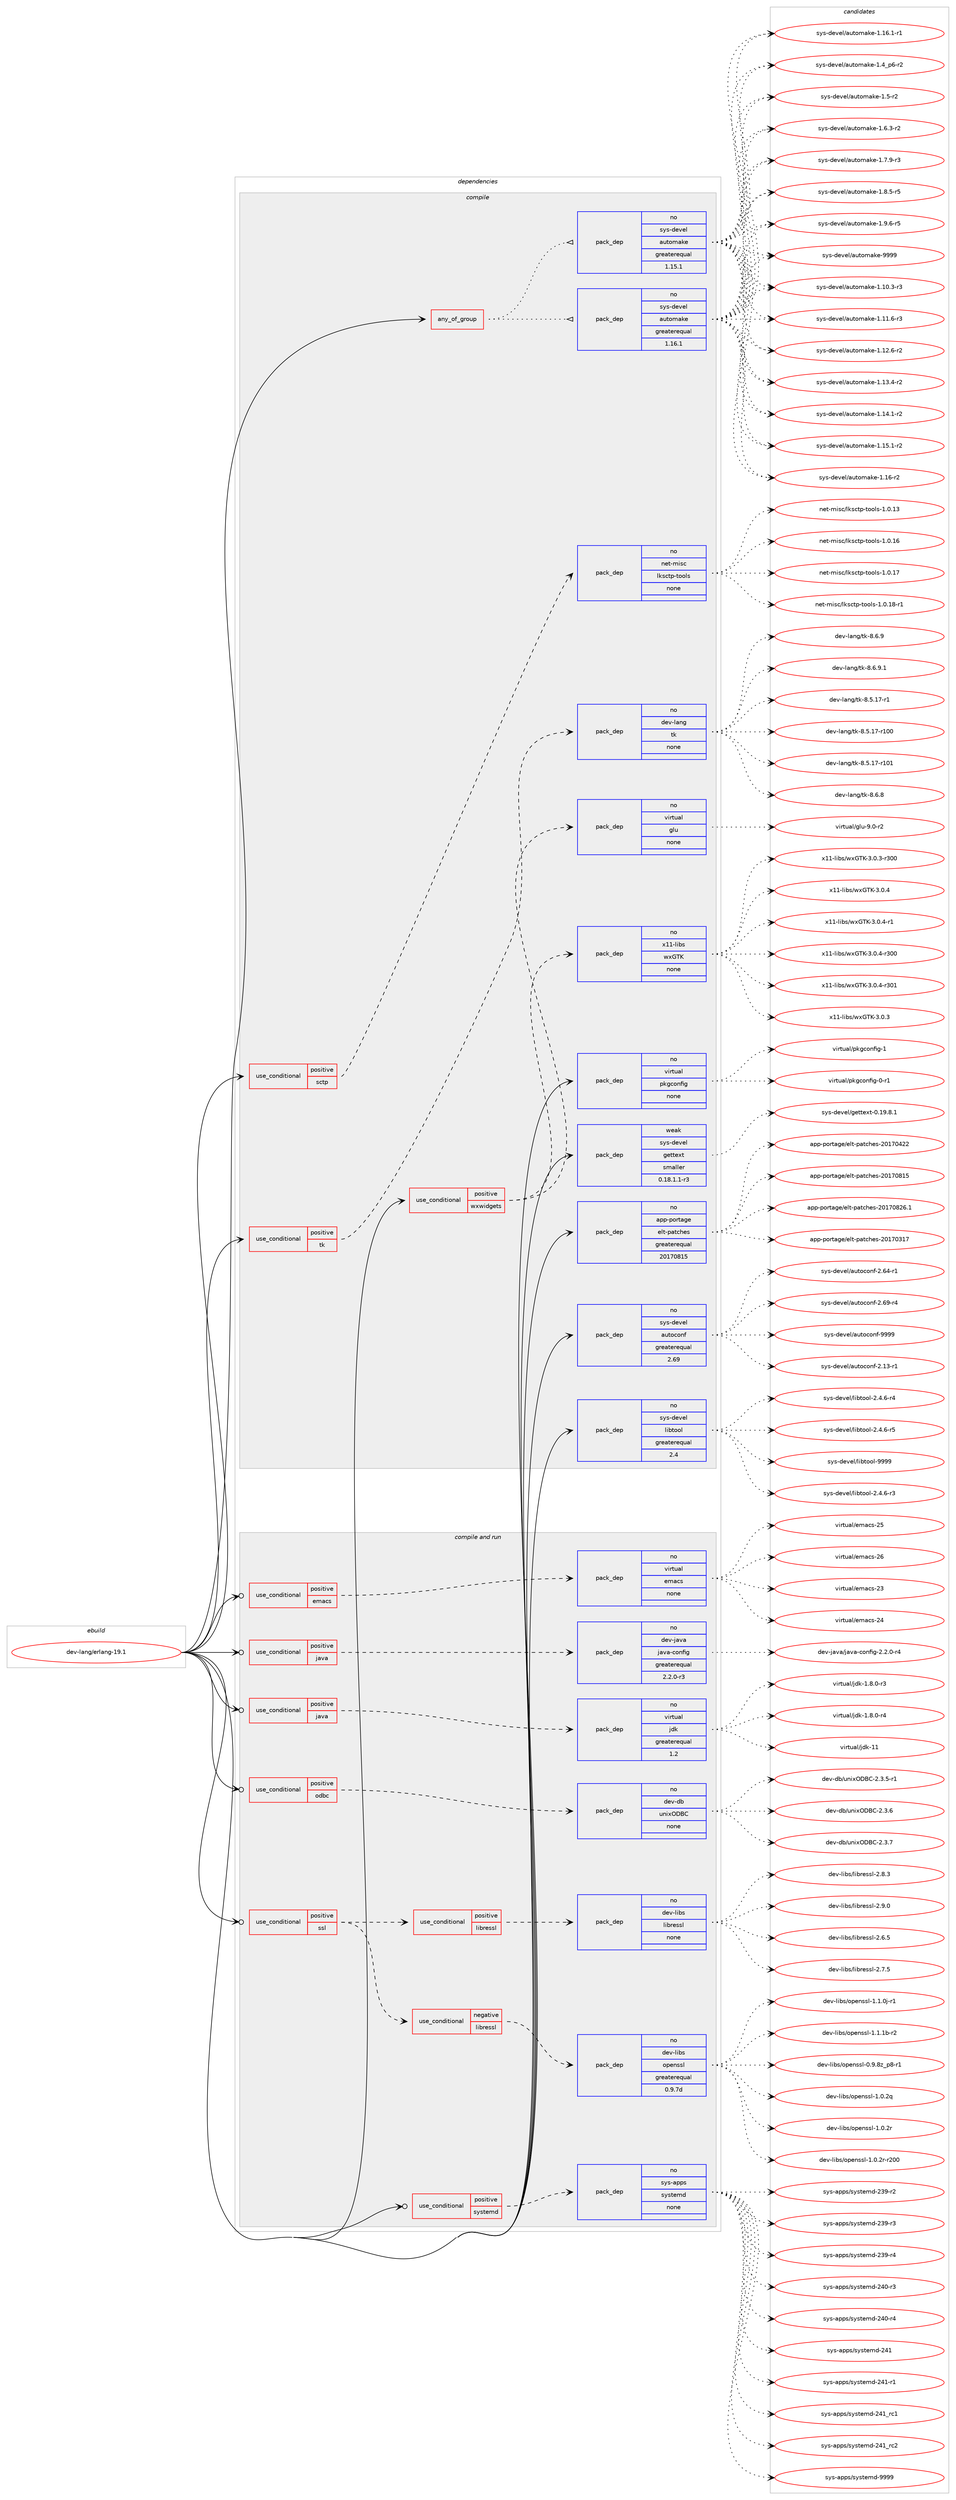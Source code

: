digraph prolog {

# *************
# Graph options
# *************

newrank=true;
concentrate=true;
compound=true;
graph [rankdir=LR,fontname=Helvetica,fontsize=10,ranksep=1.5];#, ranksep=2.5, nodesep=0.2];
edge  [arrowhead=vee];
node  [fontname=Helvetica,fontsize=10];

# **********
# The ebuild
# **********

subgraph cluster_leftcol {
color=gray;
rank=same;
label=<<i>ebuild</i>>;
id [label="dev-lang/erlang-19.1", color=red, width=4, href="../dev-lang/erlang-19.1.svg"];
}

# ****************
# The dependencies
# ****************

subgraph cluster_midcol {
color=gray;
label=<<i>dependencies</i>>;
subgraph cluster_compile {
fillcolor="#eeeeee";
style=filled;
label=<<i>compile</i>>;
subgraph any21912 {
dependency1358331 [label=<<TABLE BORDER="0" CELLBORDER="1" CELLSPACING="0" CELLPADDING="4"><TR><TD CELLPADDING="10">any_of_group</TD></TR></TABLE>>, shape=none, color=red];subgraph pack972377 {
dependency1358332 [label=<<TABLE BORDER="0" CELLBORDER="1" CELLSPACING="0" CELLPADDING="4" WIDTH="220"><TR><TD ROWSPAN="6" CELLPADDING="30">pack_dep</TD></TR><TR><TD WIDTH="110">no</TD></TR><TR><TD>sys-devel</TD></TR><TR><TD>automake</TD></TR><TR><TD>greaterequal</TD></TR><TR><TD>1.16.1</TD></TR></TABLE>>, shape=none, color=blue];
}
dependency1358331:e -> dependency1358332:w [weight=20,style="dotted",arrowhead="oinv"];
subgraph pack972378 {
dependency1358333 [label=<<TABLE BORDER="0" CELLBORDER="1" CELLSPACING="0" CELLPADDING="4" WIDTH="220"><TR><TD ROWSPAN="6" CELLPADDING="30">pack_dep</TD></TR><TR><TD WIDTH="110">no</TD></TR><TR><TD>sys-devel</TD></TR><TR><TD>automake</TD></TR><TR><TD>greaterequal</TD></TR><TR><TD>1.15.1</TD></TR></TABLE>>, shape=none, color=blue];
}
dependency1358331:e -> dependency1358333:w [weight=20,style="dotted",arrowhead="oinv"];
}
id:e -> dependency1358331:w [weight=20,style="solid",arrowhead="vee"];
subgraph cond363490 {
dependency1358334 [label=<<TABLE BORDER="0" CELLBORDER="1" CELLSPACING="0" CELLPADDING="4"><TR><TD ROWSPAN="3" CELLPADDING="10">use_conditional</TD></TR><TR><TD>positive</TD></TR><TR><TD>sctp</TD></TR></TABLE>>, shape=none, color=red];
subgraph pack972379 {
dependency1358335 [label=<<TABLE BORDER="0" CELLBORDER="1" CELLSPACING="0" CELLPADDING="4" WIDTH="220"><TR><TD ROWSPAN="6" CELLPADDING="30">pack_dep</TD></TR><TR><TD WIDTH="110">no</TD></TR><TR><TD>net-misc</TD></TR><TR><TD>lksctp-tools</TD></TR><TR><TD>none</TD></TR><TR><TD></TD></TR></TABLE>>, shape=none, color=blue];
}
dependency1358334:e -> dependency1358335:w [weight=20,style="dashed",arrowhead="vee"];
}
id:e -> dependency1358334:w [weight=20,style="solid",arrowhead="vee"];
subgraph cond363491 {
dependency1358336 [label=<<TABLE BORDER="0" CELLBORDER="1" CELLSPACING="0" CELLPADDING="4"><TR><TD ROWSPAN="3" CELLPADDING="10">use_conditional</TD></TR><TR><TD>positive</TD></TR><TR><TD>tk</TD></TR></TABLE>>, shape=none, color=red];
subgraph pack972380 {
dependency1358337 [label=<<TABLE BORDER="0" CELLBORDER="1" CELLSPACING="0" CELLPADDING="4" WIDTH="220"><TR><TD ROWSPAN="6" CELLPADDING="30">pack_dep</TD></TR><TR><TD WIDTH="110">no</TD></TR><TR><TD>dev-lang</TD></TR><TR><TD>tk</TD></TR><TR><TD>none</TD></TR><TR><TD></TD></TR></TABLE>>, shape=none, color=blue];
}
dependency1358336:e -> dependency1358337:w [weight=20,style="dashed",arrowhead="vee"];
}
id:e -> dependency1358336:w [weight=20,style="solid",arrowhead="vee"];
subgraph cond363492 {
dependency1358338 [label=<<TABLE BORDER="0" CELLBORDER="1" CELLSPACING="0" CELLPADDING="4"><TR><TD ROWSPAN="3" CELLPADDING="10">use_conditional</TD></TR><TR><TD>positive</TD></TR><TR><TD>wxwidgets</TD></TR></TABLE>>, shape=none, color=red];
subgraph pack972381 {
dependency1358339 [label=<<TABLE BORDER="0" CELLBORDER="1" CELLSPACING="0" CELLPADDING="4" WIDTH="220"><TR><TD ROWSPAN="6" CELLPADDING="30">pack_dep</TD></TR><TR><TD WIDTH="110">no</TD></TR><TR><TD>x11-libs</TD></TR><TR><TD>wxGTK</TD></TR><TR><TD>none</TD></TR><TR><TD></TD></TR></TABLE>>, shape=none, color=blue];
}
dependency1358338:e -> dependency1358339:w [weight=20,style="dashed",arrowhead="vee"];
subgraph pack972382 {
dependency1358340 [label=<<TABLE BORDER="0" CELLBORDER="1" CELLSPACING="0" CELLPADDING="4" WIDTH="220"><TR><TD ROWSPAN="6" CELLPADDING="30">pack_dep</TD></TR><TR><TD WIDTH="110">no</TD></TR><TR><TD>virtual</TD></TR><TR><TD>glu</TD></TR><TR><TD>none</TD></TR><TR><TD></TD></TR></TABLE>>, shape=none, color=blue];
}
dependency1358338:e -> dependency1358340:w [weight=20,style="dashed",arrowhead="vee"];
}
id:e -> dependency1358338:w [weight=20,style="solid",arrowhead="vee"];
subgraph pack972383 {
dependency1358341 [label=<<TABLE BORDER="0" CELLBORDER="1" CELLSPACING="0" CELLPADDING="4" WIDTH="220"><TR><TD ROWSPAN="6" CELLPADDING="30">pack_dep</TD></TR><TR><TD WIDTH="110">no</TD></TR><TR><TD>app-portage</TD></TR><TR><TD>elt-patches</TD></TR><TR><TD>greaterequal</TD></TR><TR><TD>20170815</TD></TR></TABLE>>, shape=none, color=blue];
}
id:e -> dependency1358341:w [weight=20,style="solid",arrowhead="vee"];
subgraph pack972384 {
dependency1358342 [label=<<TABLE BORDER="0" CELLBORDER="1" CELLSPACING="0" CELLPADDING="4" WIDTH="220"><TR><TD ROWSPAN="6" CELLPADDING="30">pack_dep</TD></TR><TR><TD WIDTH="110">no</TD></TR><TR><TD>sys-devel</TD></TR><TR><TD>autoconf</TD></TR><TR><TD>greaterequal</TD></TR><TR><TD>2.69</TD></TR></TABLE>>, shape=none, color=blue];
}
id:e -> dependency1358342:w [weight=20,style="solid",arrowhead="vee"];
subgraph pack972385 {
dependency1358343 [label=<<TABLE BORDER="0" CELLBORDER="1" CELLSPACING="0" CELLPADDING="4" WIDTH="220"><TR><TD ROWSPAN="6" CELLPADDING="30">pack_dep</TD></TR><TR><TD WIDTH="110">no</TD></TR><TR><TD>sys-devel</TD></TR><TR><TD>libtool</TD></TR><TR><TD>greaterequal</TD></TR><TR><TD>2.4</TD></TR></TABLE>>, shape=none, color=blue];
}
id:e -> dependency1358343:w [weight=20,style="solid",arrowhead="vee"];
subgraph pack972386 {
dependency1358344 [label=<<TABLE BORDER="0" CELLBORDER="1" CELLSPACING="0" CELLPADDING="4" WIDTH="220"><TR><TD ROWSPAN="6" CELLPADDING="30">pack_dep</TD></TR><TR><TD WIDTH="110">no</TD></TR><TR><TD>virtual</TD></TR><TR><TD>pkgconfig</TD></TR><TR><TD>none</TD></TR><TR><TD></TD></TR></TABLE>>, shape=none, color=blue];
}
id:e -> dependency1358344:w [weight=20,style="solid",arrowhead="vee"];
subgraph pack972387 {
dependency1358345 [label=<<TABLE BORDER="0" CELLBORDER="1" CELLSPACING="0" CELLPADDING="4" WIDTH="220"><TR><TD ROWSPAN="6" CELLPADDING="30">pack_dep</TD></TR><TR><TD WIDTH="110">weak</TD></TR><TR><TD>sys-devel</TD></TR><TR><TD>gettext</TD></TR><TR><TD>smaller</TD></TR><TR><TD>0.18.1.1-r3</TD></TR></TABLE>>, shape=none, color=blue];
}
id:e -> dependency1358345:w [weight=20,style="solid",arrowhead="vee"];
}
subgraph cluster_compileandrun {
fillcolor="#eeeeee";
style=filled;
label=<<i>compile and run</i>>;
subgraph cond363493 {
dependency1358346 [label=<<TABLE BORDER="0" CELLBORDER="1" CELLSPACING="0" CELLPADDING="4"><TR><TD ROWSPAN="3" CELLPADDING="10">use_conditional</TD></TR><TR><TD>positive</TD></TR><TR><TD>emacs</TD></TR></TABLE>>, shape=none, color=red];
subgraph pack972388 {
dependency1358347 [label=<<TABLE BORDER="0" CELLBORDER="1" CELLSPACING="0" CELLPADDING="4" WIDTH="220"><TR><TD ROWSPAN="6" CELLPADDING="30">pack_dep</TD></TR><TR><TD WIDTH="110">no</TD></TR><TR><TD>virtual</TD></TR><TR><TD>emacs</TD></TR><TR><TD>none</TD></TR><TR><TD></TD></TR></TABLE>>, shape=none, color=blue];
}
dependency1358346:e -> dependency1358347:w [weight=20,style="dashed",arrowhead="vee"];
}
id:e -> dependency1358346:w [weight=20,style="solid",arrowhead="odotvee"];
subgraph cond363494 {
dependency1358348 [label=<<TABLE BORDER="0" CELLBORDER="1" CELLSPACING="0" CELLPADDING="4"><TR><TD ROWSPAN="3" CELLPADDING="10">use_conditional</TD></TR><TR><TD>positive</TD></TR><TR><TD>java</TD></TR></TABLE>>, shape=none, color=red];
subgraph pack972389 {
dependency1358349 [label=<<TABLE BORDER="0" CELLBORDER="1" CELLSPACING="0" CELLPADDING="4" WIDTH="220"><TR><TD ROWSPAN="6" CELLPADDING="30">pack_dep</TD></TR><TR><TD WIDTH="110">no</TD></TR><TR><TD>dev-java</TD></TR><TR><TD>java-config</TD></TR><TR><TD>greaterequal</TD></TR><TR><TD>2.2.0-r3</TD></TR></TABLE>>, shape=none, color=blue];
}
dependency1358348:e -> dependency1358349:w [weight=20,style="dashed",arrowhead="vee"];
}
id:e -> dependency1358348:w [weight=20,style="solid",arrowhead="odotvee"];
subgraph cond363495 {
dependency1358350 [label=<<TABLE BORDER="0" CELLBORDER="1" CELLSPACING="0" CELLPADDING="4"><TR><TD ROWSPAN="3" CELLPADDING="10">use_conditional</TD></TR><TR><TD>positive</TD></TR><TR><TD>java</TD></TR></TABLE>>, shape=none, color=red];
subgraph pack972390 {
dependency1358351 [label=<<TABLE BORDER="0" CELLBORDER="1" CELLSPACING="0" CELLPADDING="4" WIDTH="220"><TR><TD ROWSPAN="6" CELLPADDING="30">pack_dep</TD></TR><TR><TD WIDTH="110">no</TD></TR><TR><TD>virtual</TD></TR><TR><TD>jdk</TD></TR><TR><TD>greaterequal</TD></TR><TR><TD>1.2</TD></TR></TABLE>>, shape=none, color=blue];
}
dependency1358350:e -> dependency1358351:w [weight=20,style="dashed",arrowhead="vee"];
}
id:e -> dependency1358350:w [weight=20,style="solid",arrowhead="odotvee"];
subgraph cond363496 {
dependency1358352 [label=<<TABLE BORDER="0" CELLBORDER="1" CELLSPACING="0" CELLPADDING="4"><TR><TD ROWSPAN="3" CELLPADDING="10">use_conditional</TD></TR><TR><TD>positive</TD></TR><TR><TD>odbc</TD></TR></TABLE>>, shape=none, color=red];
subgraph pack972391 {
dependency1358353 [label=<<TABLE BORDER="0" CELLBORDER="1" CELLSPACING="0" CELLPADDING="4" WIDTH="220"><TR><TD ROWSPAN="6" CELLPADDING="30">pack_dep</TD></TR><TR><TD WIDTH="110">no</TD></TR><TR><TD>dev-db</TD></TR><TR><TD>unixODBC</TD></TR><TR><TD>none</TD></TR><TR><TD></TD></TR></TABLE>>, shape=none, color=blue];
}
dependency1358352:e -> dependency1358353:w [weight=20,style="dashed",arrowhead="vee"];
}
id:e -> dependency1358352:w [weight=20,style="solid",arrowhead="odotvee"];
subgraph cond363497 {
dependency1358354 [label=<<TABLE BORDER="0" CELLBORDER="1" CELLSPACING="0" CELLPADDING="4"><TR><TD ROWSPAN="3" CELLPADDING="10">use_conditional</TD></TR><TR><TD>positive</TD></TR><TR><TD>ssl</TD></TR></TABLE>>, shape=none, color=red];
subgraph cond363498 {
dependency1358355 [label=<<TABLE BORDER="0" CELLBORDER="1" CELLSPACING="0" CELLPADDING="4"><TR><TD ROWSPAN="3" CELLPADDING="10">use_conditional</TD></TR><TR><TD>negative</TD></TR><TR><TD>libressl</TD></TR></TABLE>>, shape=none, color=red];
subgraph pack972392 {
dependency1358356 [label=<<TABLE BORDER="0" CELLBORDER="1" CELLSPACING="0" CELLPADDING="4" WIDTH="220"><TR><TD ROWSPAN="6" CELLPADDING="30">pack_dep</TD></TR><TR><TD WIDTH="110">no</TD></TR><TR><TD>dev-libs</TD></TR><TR><TD>openssl</TD></TR><TR><TD>greaterequal</TD></TR><TR><TD>0.9.7d</TD></TR></TABLE>>, shape=none, color=blue];
}
dependency1358355:e -> dependency1358356:w [weight=20,style="dashed",arrowhead="vee"];
}
dependency1358354:e -> dependency1358355:w [weight=20,style="dashed",arrowhead="vee"];
subgraph cond363499 {
dependency1358357 [label=<<TABLE BORDER="0" CELLBORDER="1" CELLSPACING="0" CELLPADDING="4"><TR><TD ROWSPAN="3" CELLPADDING="10">use_conditional</TD></TR><TR><TD>positive</TD></TR><TR><TD>libressl</TD></TR></TABLE>>, shape=none, color=red];
subgraph pack972393 {
dependency1358358 [label=<<TABLE BORDER="0" CELLBORDER="1" CELLSPACING="0" CELLPADDING="4" WIDTH="220"><TR><TD ROWSPAN="6" CELLPADDING="30">pack_dep</TD></TR><TR><TD WIDTH="110">no</TD></TR><TR><TD>dev-libs</TD></TR><TR><TD>libressl</TD></TR><TR><TD>none</TD></TR><TR><TD></TD></TR></TABLE>>, shape=none, color=blue];
}
dependency1358357:e -> dependency1358358:w [weight=20,style="dashed",arrowhead="vee"];
}
dependency1358354:e -> dependency1358357:w [weight=20,style="dashed",arrowhead="vee"];
}
id:e -> dependency1358354:w [weight=20,style="solid",arrowhead="odotvee"];
subgraph cond363500 {
dependency1358359 [label=<<TABLE BORDER="0" CELLBORDER="1" CELLSPACING="0" CELLPADDING="4"><TR><TD ROWSPAN="3" CELLPADDING="10">use_conditional</TD></TR><TR><TD>positive</TD></TR><TR><TD>systemd</TD></TR></TABLE>>, shape=none, color=red];
subgraph pack972394 {
dependency1358360 [label=<<TABLE BORDER="0" CELLBORDER="1" CELLSPACING="0" CELLPADDING="4" WIDTH="220"><TR><TD ROWSPAN="6" CELLPADDING="30">pack_dep</TD></TR><TR><TD WIDTH="110">no</TD></TR><TR><TD>sys-apps</TD></TR><TR><TD>systemd</TD></TR><TR><TD>none</TD></TR><TR><TD></TD></TR></TABLE>>, shape=none, color=blue];
}
dependency1358359:e -> dependency1358360:w [weight=20,style="dashed",arrowhead="vee"];
}
id:e -> dependency1358359:w [weight=20,style="solid",arrowhead="odotvee"];
}
subgraph cluster_run {
fillcolor="#eeeeee";
style=filled;
label=<<i>run</i>>;
}
}

# **************
# The candidates
# **************

subgraph cluster_choices {
rank=same;
color=gray;
label=<<i>candidates</i>>;

subgraph choice972377 {
color=black;
nodesep=1;
choice11512111545100101118101108479711711611110997107101454946494846514511451 [label="sys-devel/automake-1.10.3-r3", color=red, width=4,href="../sys-devel/automake-1.10.3-r3.svg"];
choice11512111545100101118101108479711711611110997107101454946494946544511451 [label="sys-devel/automake-1.11.6-r3", color=red, width=4,href="../sys-devel/automake-1.11.6-r3.svg"];
choice11512111545100101118101108479711711611110997107101454946495046544511450 [label="sys-devel/automake-1.12.6-r2", color=red, width=4,href="../sys-devel/automake-1.12.6-r2.svg"];
choice11512111545100101118101108479711711611110997107101454946495146524511450 [label="sys-devel/automake-1.13.4-r2", color=red, width=4,href="../sys-devel/automake-1.13.4-r2.svg"];
choice11512111545100101118101108479711711611110997107101454946495246494511450 [label="sys-devel/automake-1.14.1-r2", color=red, width=4,href="../sys-devel/automake-1.14.1-r2.svg"];
choice11512111545100101118101108479711711611110997107101454946495346494511450 [label="sys-devel/automake-1.15.1-r2", color=red, width=4,href="../sys-devel/automake-1.15.1-r2.svg"];
choice1151211154510010111810110847971171161111099710710145494649544511450 [label="sys-devel/automake-1.16-r2", color=red, width=4,href="../sys-devel/automake-1.16-r2.svg"];
choice11512111545100101118101108479711711611110997107101454946495446494511449 [label="sys-devel/automake-1.16.1-r1", color=red, width=4,href="../sys-devel/automake-1.16.1-r1.svg"];
choice115121115451001011181011084797117116111109971071014549465295112544511450 [label="sys-devel/automake-1.4_p6-r2", color=red, width=4,href="../sys-devel/automake-1.4_p6-r2.svg"];
choice11512111545100101118101108479711711611110997107101454946534511450 [label="sys-devel/automake-1.5-r2", color=red, width=4,href="../sys-devel/automake-1.5-r2.svg"];
choice115121115451001011181011084797117116111109971071014549465446514511450 [label="sys-devel/automake-1.6.3-r2", color=red, width=4,href="../sys-devel/automake-1.6.3-r2.svg"];
choice115121115451001011181011084797117116111109971071014549465546574511451 [label="sys-devel/automake-1.7.9-r3", color=red, width=4,href="../sys-devel/automake-1.7.9-r3.svg"];
choice115121115451001011181011084797117116111109971071014549465646534511453 [label="sys-devel/automake-1.8.5-r5", color=red, width=4,href="../sys-devel/automake-1.8.5-r5.svg"];
choice115121115451001011181011084797117116111109971071014549465746544511453 [label="sys-devel/automake-1.9.6-r5", color=red, width=4,href="../sys-devel/automake-1.9.6-r5.svg"];
choice115121115451001011181011084797117116111109971071014557575757 [label="sys-devel/automake-9999", color=red, width=4,href="../sys-devel/automake-9999.svg"];
dependency1358332:e -> choice11512111545100101118101108479711711611110997107101454946494846514511451:w [style=dotted,weight="100"];
dependency1358332:e -> choice11512111545100101118101108479711711611110997107101454946494946544511451:w [style=dotted,weight="100"];
dependency1358332:e -> choice11512111545100101118101108479711711611110997107101454946495046544511450:w [style=dotted,weight="100"];
dependency1358332:e -> choice11512111545100101118101108479711711611110997107101454946495146524511450:w [style=dotted,weight="100"];
dependency1358332:e -> choice11512111545100101118101108479711711611110997107101454946495246494511450:w [style=dotted,weight="100"];
dependency1358332:e -> choice11512111545100101118101108479711711611110997107101454946495346494511450:w [style=dotted,weight="100"];
dependency1358332:e -> choice1151211154510010111810110847971171161111099710710145494649544511450:w [style=dotted,weight="100"];
dependency1358332:e -> choice11512111545100101118101108479711711611110997107101454946495446494511449:w [style=dotted,weight="100"];
dependency1358332:e -> choice115121115451001011181011084797117116111109971071014549465295112544511450:w [style=dotted,weight="100"];
dependency1358332:e -> choice11512111545100101118101108479711711611110997107101454946534511450:w [style=dotted,weight="100"];
dependency1358332:e -> choice115121115451001011181011084797117116111109971071014549465446514511450:w [style=dotted,weight="100"];
dependency1358332:e -> choice115121115451001011181011084797117116111109971071014549465546574511451:w [style=dotted,weight="100"];
dependency1358332:e -> choice115121115451001011181011084797117116111109971071014549465646534511453:w [style=dotted,weight="100"];
dependency1358332:e -> choice115121115451001011181011084797117116111109971071014549465746544511453:w [style=dotted,weight="100"];
dependency1358332:e -> choice115121115451001011181011084797117116111109971071014557575757:w [style=dotted,weight="100"];
}
subgraph choice972378 {
color=black;
nodesep=1;
choice11512111545100101118101108479711711611110997107101454946494846514511451 [label="sys-devel/automake-1.10.3-r3", color=red, width=4,href="../sys-devel/automake-1.10.3-r3.svg"];
choice11512111545100101118101108479711711611110997107101454946494946544511451 [label="sys-devel/automake-1.11.6-r3", color=red, width=4,href="../sys-devel/automake-1.11.6-r3.svg"];
choice11512111545100101118101108479711711611110997107101454946495046544511450 [label="sys-devel/automake-1.12.6-r2", color=red, width=4,href="../sys-devel/automake-1.12.6-r2.svg"];
choice11512111545100101118101108479711711611110997107101454946495146524511450 [label="sys-devel/automake-1.13.4-r2", color=red, width=4,href="../sys-devel/automake-1.13.4-r2.svg"];
choice11512111545100101118101108479711711611110997107101454946495246494511450 [label="sys-devel/automake-1.14.1-r2", color=red, width=4,href="../sys-devel/automake-1.14.1-r2.svg"];
choice11512111545100101118101108479711711611110997107101454946495346494511450 [label="sys-devel/automake-1.15.1-r2", color=red, width=4,href="../sys-devel/automake-1.15.1-r2.svg"];
choice1151211154510010111810110847971171161111099710710145494649544511450 [label="sys-devel/automake-1.16-r2", color=red, width=4,href="../sys-devel/automake-1.16-r2.svg"];
choice11512111545100101118101108479711711611110997107101454946495446494511449 [label="sys-devel/automake-1.16.1-r1", color=red, width=4,href="../sys-devel/automake-1.16.1-r1.svg"];
choice115121115451001011181011084797117116111109971071014549465295112544511450 [label="sys-devel/automake-1.4_p6-r2", color=red, width=4,href="../sys-devel/automake-1.4_p6-r2.svg"];
choice11512111545100101118101108479711711611110997107101454946534511450 [label="sys-devel/automake-1.5-r2", color=red, width=4,href="../sys-devel/automake-1.5-r2.svg"];
choice115121115451001011181011084797117116111109971071014549465446514511450 [label="sys-devel/automake-1.6.3-r2", color=red, width=4,href="../sys-devel/automake-1.6.3-r2.svg"];
choice115121115451001011181011084797117116111109971071014549465546574511451 [label="sys-devel/automake-1.7.9-r3", color=red, width=4,href="../sys-devel/automake-1.7.9-r3.svg"];
choice115121115451001011181011084797117116111109971071014549465646534511453 [label="sys-devel/automake-1.8.5-r5", color=red, width=4,href="../sys-devel/automake-1.8.5-r5.svg"];
choice115121115451001011181011084797117116111109971071014549465746544511453 [label="sys-devel/automake-1.9.6-r5", color=red, width=4,href="../sys-devel/automake-1.9.6-r5.svg"];
choice115121115451001011181011084797117116111109971071014557575757 [label="sys-devel/automake-9999", color=red, width=4,href="../sys-devel/automake-9999.svg"];
dependency1358333:e -> choice11512111545100101118101108479711711611110997107101454946494846514511451:w [style=dotted,weight="100"];
dependency1358333:e -> choice11512111545100101118101108479711711611110997107101454946494946544511451:w [style=dotted,weight="100"];
dependency1358333:e -> choice11512111545100101118101108479711711611110997107101454946495046544511450:w [style=dotted,weight="100"];
dependency1358333:e -> choice11512111545100101118101108479711711611110997107101454946495146524511450:w [style=dotted,weight="100"];
dependency1358333:e -> choice11512111545100101118101108479711711611110997107101454946495246494511450:w [style=dotted,weight="100"];
dependency1358333:e -> choice11512111545100101118101108479711711611110997107101454946495346494511450:w [style=dotted,weight="100"];
dependency1358333:e -> choice1151211154510010111810110847971171161111099710710145494649544511450:w [style=dotted,weight="100"];
dependency1358333:e -> choice11512111545100101118101108479711711611110997107101454946495446494511449:w [style=dotted,weight="100"];
dependency1358333:e -> choice115121115451001011181011084797117116111109971071014549465295112544511450:w [style=dotted,weight="100"];
dependency1358333:e -> choice11512111545100101118101108479711711611110997107101454946534511450:w [style=dotted,weight="100"];
dependency1358333:e -> choice115121115451001011181011084797117116111109971071014549465446514511450:w [style=dotted,weight="100"];
dependency1358333:e -> choice115121115451001011181011084797117116111109971071014549465546574511451:w [style=dotted,weight="100"];
dependency1358333:e -> choice115121115451001011181011084797117116111109971071014549465646534511453:w [style=dotted,weight="100"];
dependency1358333:e -> choice115121115451001011181011084797117116111109971071014549465746544511453:w [style=dotted,weight="100"];
dependency1358333:e -> choice115121115451001011181011084797117116111109971071014557575757:w [style=dotted,weight="100"];
}
subgraph choice972379 {
color=black;
nodesep=1;
choice110101116451091051159947108107115991161124511611111110811545494648464951 [label="net-misc/lksctp-tools-1.0.13", color=red, width=4,href="../net-misc/lksctp-tools-1.0.13.svg"];
choice110101116451091051159947108107115991161124511611111110811545494648464954 [label="net-misc/lksctp-tools-1.0.16", color=red, width=4,href="../net-misc/lksctp-tools-1.0.16.svg"];
choice110101116451091051159947108107115991161124511611111110811545494648464955 [label="net-misc/lksctp-tools-1.0.17", color=red, width=4,href="../net-misc/lksctp-tools-1.0.17.svg"];
choice1101011164510910511599471081071159911611245116111111108115454946484649564511449 [label="net-misc/lksctp-tools-1.0.18-r1", color=red, width=4,href="../net-misc/lksctp-tools-1.0.18-r1.svg"];
dependency1358335:e -> choice110101116451091051159947108107115991161124511611111110811545494648464951:w [style=dotted,weight="100"];
dependency1358335:e -> choice110101116451091051159947108107115991161124511611111110811545494648464954:w [style=dotted,weight="100"];
dependency1358335:e -> choice110101116451091051159947108107115991161124511611111110811545494648464955:w [style=dotted,weight="100"];
dependency1358335:e -> choice1101011164510910511599471081071159911611245116111111108115454946484649564511449:w [style=dotted,weight="100"];
}
subgraph choice972380 {
color=black;
nodesep=1;
choice100101118451089711010347116107455646534649554511449 [label="dev-lang/tk-8.5.17-r1", color=red, width=4,href="../dev-lang/tk-8.5.17-r1.svg"];
choice1001011184510897110103471161074556465346495545114494848 [label="dev-lang/tk-8.5.17-r100", color=red, width=4,href="../dev-lang/tk-8.5.17-r100.svg"];
choice1001011184510897110103471161074556465346495545114494849 [label="dev-lang/tk-8.5.17-r101", color=red, width=4,href="../dev-lang/tk-8.5.17-r101.svg"];
choice100101118451089711010347116107455646544656 [label="dev-lang/tk-8.6.8", color=red, width=4,href="../dev-lang/tk-8.6.8.svg"];
choice100101118451089711010347116107455646544657 [label="dev-lang/tk-8.6.9", color=red, width=4,href="../dev-lang/tk-8.6.9.svg"];
choice1001011184510897110103471161074556465446574649 [label="dev-lang/tk-8.6.9.1", color=red, width=4,href="../dev-lang/tk-8.6.9.1.svg"];
dependency1358337:e -> choice100101118451089711010347116107455646534649554511449:w [style=dotted,weight="100"];
dependency1358337:e -> choice1001011184510897110103471161074556465346495545114494848:w [style=dotted,weight="100"];
dependency1358337:e -> choice1001011184510897110103471161074556465346495545114494849:w [style=dotted,weight="100"];
dependency1358337:e -> choice100101118451089711010347116107455646544656:w [style=dotted,weight="100"];
dependency1358337:e -> choice100101118451089711010347116107455646544657:w [style=dotted,weight="100"];
dependency1358337:e -> choice1001011184510897110103471161074556465446574649:w [style=dotted,weight="100"];
}
subgraph choice972381 {
color=black;
nodesep=1;
choice1204949451081059811547119120718475455146484651 [label="x11-libs/wxGTK-3.0.3", color=red, width=4,href="../x11-libs/wxGTK-3.0.3.svg"];
choice120494945108105981154711912071847545514648465145114514848 [label="x11-libs/wxGTK-3.0.3-r300", color=red, width=4,href="../x11-libs/wxGTK-3.0.3-r300.svg"];
choice1204949451081059811547119120718475455146484652 [label="x11-libs/wxGTK-3.0.4", color=red, width=4,href="../x11-libs/wxGTK-3.0.4.svg"];
choice12049494510810598115471191207184754551464846524511449 [label="x11-libs/wxGTK-3.0.4-r1", color=red, width=4,href="../x11-libs/wxGTK-3.0.4-r1.svg"];
choice120494945108105981154711912071847545514648465245114514848 [label="x11-libs/wxGTK-3.0.4-r300", color=red, width=4,href="../x11-libs/wxGTK-3.0.4-r300.svg"];
choice120494945108105981154711912071847545514648465245114514849 [label="x11-libs/wxGTK-3.0.4-r301", color=red, width=4,href="../x11-libs/wxGTK-3.0.4-r301.svg"];
dependency1358339:e -> choice1204949451081059811547119120718475455146484651:w [style=dotted,weight="100"];
dependency1358339:e -> choice120494945108105981154711912071847545514648465145114514848:w [style=dotted,weight="100"];
dependency1358339:e -> choice1204949451081059811547119120718475455146484652:w [style=dotted,weight="100"];
dependency1358339:e -> choice12049494510810598115471191207184754551464846524511449:w [style=dotted,weight="100"];
dependency1358339:e -> choice120494945108105981154711912071847545514648465245114514848:w [style=dotted,weight="100"];
dependency1358339:e -> choice120494945108105981154711912071847545514648465245114514849:w [style=dotted,weight="100"];
}
subgraph choice972382 {
color=black;
nodesep=1;
choice1181051141161179710847103108117455746484511450 [label="virtual/glu-9.0-r2", color=red, width=4,href="../virtual/glu-9.0-r2.svg"];
dependency1358340:e -> choice1181051141161179710847103108117455746484511450:w [style=dotted,weight="100"];
}
subgraph choice972383 {
color=black;
nodesep=1;
choice97112112451121111141169710310147101108116451129711699104101115455048495548514955 [label="app-portage/elt-patches-20170317", color=red, width=4,href="../app-portage/elt-patches-20170317.svg"];
choice97112112451121111141169710310147101108116451129711699104101115455048495548525050 [label="app-portage/elt-patches-20170422", color=red, width=4,href="../app-portage/elt-patches-20170422.svg"];
choice97112112451121111141169710310147101108116451129711699104101115455048495548564953 [label="app-portage/elt-patches-20170815", color=red, width=4,href="../app-portage/elt-patches-20170815.svg"];
choice971121124511211111411697103101471011081164511297116991041011154550484955485650544649 [label="app-portage/elt-patches-20170826.1", color=red, width=4,href="../app-portage/elt-patches-20170826.1.svg"];
dependency1358341:e -> choice97112112451121111141169710310147101108116451129711699104101115455048495548514955:w [style=dotted,weight="100"];
dependency1358341:e -> choice97112112451121111141169710310147101108116451129711699104101115455048495548525050:w [style=dotted,weight="100"];
dependency1358341:e -> choice97112112451121111141169710310147101108116451129711699104101115455048495548564953:w [style=dotted,weight="100"];
dependency1358341:e -> choice971121124511211111411697103101471011081164511297116991041011154550484955485650544649:w [style=dotted,weight="100"];
}
subgraph choice972384 {
color=black;
nodesep=1;
choice1151211154510010111810110847971171161119911111010245504649514511449 [label="sys-devel/autoconf-2.13-r1", color=red, width=4,href="../sys-devel/autoconf-2.13-r1.svg"];
choice1151211154510010111810110847971171161119911111010245504654524511449 [label="sys-devel/autoconf-2.64-r1", color=red, width=4,href="../sys-devel/autoconf-2.64-r1.svg"];
choice1151211154510010111810110847971171161119911111010245504654574511452 [label="sys-devel/autoconf-2.69-r4", color=red, width=4,href="../sys-devel/autoconf-2.69-r4.svg"];
choice115121115451001011181011084797117116111991111101024557575757 [label="sys-devel/autoconf-9999", color=red, width=4,href="../sys-devel/autoconf-9999.svg"];
dependency1358342:e -> choice1151211154510010111810110847971171161119911111010245504649514511449:w [style=dotted,weight="100"];
dependency1358342:e -> choice1151211154510010111810110847971171161119911111010245504654524511449:w [style=dotted,weight="100"];
dependency1358342:e -> choice1151211154510010111810110847971171161119911111010245504654574511452:w [style=dotted,weight="100"];
dependency1358342:e -> choice115121115451001011181011084797117116111991111101024557575757:w [style=dotted,weight="100"];
}
subgraph choice972385 {
color=black;
nodesep=1;
choice1151211154510010111810110847108105981161111111084550465246544511451 [label="sys-devel/libtool-2.4.6-r3", color=red, width=4,href="../sys-devel/libtool-2.4.6-r3.svg"];
choice1151211154510010111810110847108105981161111111084550465246544511452 [label="sys-devel/libtool-2.4.6-r4", color=red, width=4,href="../sys-devel/libtool-2.4.6-r4.svg"];
choice1151211154510010111810110847108105981161111111084550465246544511453 [label="sys-devel/libtool-2.4.6-r5", color=red, width=4,href="../sys-devel/libtool-2.4.6-r5.svg"];
choice1151211154510010111810110847108105981161111111084557575757 [label="sys-devel/libtool-9999", color=red, width=4,href="../sys-devel/libtool-9999.svg"];
dependency1358343:e -> choice1151211154510010111810110847108105981161111111084550465246544511451:w [style=dotted,weight="100"];
dependency1358343:e -> choice1151211154510010111810110847108105981161111111084550465246544511452:w [style=dotted,weight="100"];
dependency1358343:e -> choice1151211154510010111810110847108105981161111111084550465246544511453:w [style=dotted,weight="100"];
dependency1358343:e -> choice1151211154510010111810110847108105981161111111084557575757:w [style=dotted,weight="100"];
}
subgraph choice972386 {
color=black;
nodesep=1;
choice11810511411611797108471121071039911111010210510345484511449 [label="virtual/pkgconfig-0-r1", color=red, width=4,href="../virtual/pkgconfig-0-r1.svg"];
choice1181051141161179710847112107103991111101021051034549 [label="virtual/pkgconfig-1", color=red, width=4,href="../virtual/pkgconfig-1.svg"];
dependency1358344:e -> choice11810511411611797108471121071039911111010210510345484511449:w [style=dotted,weight="100"];
dependency1358344:e -> choice1181051141161179710847112107103991111101021051034549:w [style=dotted,weight="100"];
}
subgraph choice972387 {
color=black;
nodesep=1;
choice1151211154510010111810110847103101116116101120116454846495746564649 [label="sys-devel/gettext-0.19.8.1", color=red, width=4,href="../sys-devel/gettext-0.19.8.1.svg"];
dependency1358345:e -> choice1151211154510010111810110847103101116116101120116454846495746564649:w [style=dotted,weight="100"];
}
subgraph choice972388 {
color=black;
nodesep=1;
choice11810511411611797108471011099799115455051 [label="virtual/emacs-23", color=red, width=4,href="../virtual/emacs-23.svg"];
choice11810511411611797108471011099799115455052 [label="virtual/emacs-24", color=red, width=4,href="../virtual/emacs-24.svg"];
choice11810511411611797108471011099799115455053 [label="virtual/emacs-25", color=red, width=4,href="../virtual/emacs-25.svg"];
choice11810511411611797108471011099799115455054 [label="virtual/emacs-26", color=red, width=4,href="../virtual/emacs-26.svg"];
dependency1358347:e -> choice11810511411611797108471011099799115455051:w [style=dotted,weight="100"];
dependency1358347:e -> choice11810511411611797108471011099799115455052:w [style=dotted,weight="100"];
dependency1358347:e -> choice11810511411611797108471011099799115455053:w [style=dotted,weight="100"];
dependency1358347:e -> choice11810511411611797108471011099799115455054:w [style=dotted,weight="100"];
}
subgraph choice972389 {
color=black;
nodesep=1;
choice10010111845106971189747106971189745991111101021051034550465046484511452 [label="dev-java/java-config-2.2.0-r4", color=red, width=4,href="../dev-java/java-config-2.2.0-r4.svg"];
dependency1358349:e -> choice10010111845106971189747106971189745991111101021051034550465046484511452:w [style=dotted,weight="100"];
}
subgraph choice972390 {
color=black;
nodesep=1;
choice11810511411611797108471061001074549465646484511451 [label="virtual/jdk-1.8.0-r3", color=red, width=4,href="../virtual/jdk-1.8.0-r3.svg"];
choice11810511411611797108471061001074549465646484511452 [label="virtual/jdk-1.8.0-r4", color=red, width=4,href="../virtual/jdk-1.8.0-r4.svg"];
choice1181051141161179710847106100107454949 [label="virtual/jdk-11", color=red, width=4,href="../virtual/jdk-11.svg"];
dependency1358351:e -> choice11810511411611797108471061001074549465646484511451:w [style=dotted,weight="100"];
dependency1358351:e -> choice11810511411611797108471061001074549465646484511452:w [style=dotted,weight="100"];
dependency1358351:e -> choice1181051141161179710847106100107454949:w [style=dotted,weight="100"];
}
subgraph choice972391 {
color=black;
nodesep=1;
choice100101118451009847117110105120796866674550465146534511449 [label="dev-db/unixODBC-2.3.5-r1", color=red, width=4,href="../dev-db/unixODBC-2.3.5-r1.svg"];
choice10010111845100984711711010512079686667455046514654 [label="dev-db/unixODBC-2.3.6", color=red, width=4,href="../dev-db/unixODBC-2.3.6.svg"];
choice10010111845100984711711010512079686667455046514655 [label="dev-db/unixODBC-2.3.7", color=red, width=4,href="../dev-db/unixODBC-2.3.7.svg"];
dependency1358353:e -> choice100101118451009847117110105120796866674550465146534511449:w [style=dotted,weight="100"];
dependency1358353:e -> choice10010111845100984711711010512079686667455046514654:w [style=dotted,weight="100"];
dependency1358353:e -> choice10010111845100984711711010512079686667455046514655:w [style=dotted,weight="100"];
}
subgraph choice972392 {
color=black;
nodesep=1;
choice10010111845108105981154711111210111011511510845484657465612295112564511449 [label="dev-libs/openssl-0.9.8z_p8-r1", color=red, width=4,href="../dev-libs/openssl-0.9.8z_p8-r1.svg"];
choice100101118451081059811547111112101110115115108454946484650113 [label="dev-libs/openssl-1.0.2q", color=red, width=4,href="../dev-libs/openssl-1.0.2q.svg"];
choice100101118451081059811547111112101110115115108454946484650114 [label="dev-libs/openssl-1.0.2r", color=red, width=4,href="../dev-libs/openssl-1.0.2r.svg"];
choice10010111845108105981154711111210111011511510845494648465011445114504848 [label="dev-libs/openssl-1.0.2r-r200", color=red, width=4,href="../dev-libs/openssl-1.0.2r-r200.svg"];
choice1001011184510810598115471111121011101151151084549464946481064511449 [label="dev-libs/openssl-1.1.0j-r1", color=red, width=4,href="../dev-libs/openssl-1.1.0j-r1.svg"];
choice100101118451081059811547111112101110115115108454946494649984511450 [label="dev-libs/openssl-1.1.1b-r2", color=red, width=4,href="../dev-libs/openssl-1.1.1b-r2.svg"];
dependency1358356:e -> choice10010111845108105981154711111210111011511510845484657465612295112564511449:w [style=dotted,weight="100"];
dependency1358356:e -> choice100101118451081059811547111112101110115115108454946484650113:w [style=dotted,weight="100"];
dependency1358356:e -> choice100101118451081059811547111112101110115115108454946484650114:w [style=dotted,weight="100"];
dependency1358356:e -> choice10010111845108105981154711111210111011511510845494648465011445114504848:w [style=dotted,weight="100"];
dependency1358356:e -> choice1001011184510810598115471111121011101151151084549464946481064511449:w [style=dotted,weight="100"];
dependency1358356:e -> choice100101118451081059811547111112101110115115108454946494649984511450:w [style=dotted,weight="100"];
}
subgraph choice972393 {
color=black;
nodesep=1;
choice10010111845108105981154710810598114101115115108455046544653 [label="dev-libs/libressl-2.6.5", color=red, width=4,href="../dev-libs/libressl-2.6.5.svg"];
choice10010111845108105981154710810598114101115115108455046554653 [label="dev-libs/libressl-2.7.5", color=red, width=4,href="../dev-libs/libressl-2.7.5.svg"];
choice10010111845108105981154710810598114101115115108455046564651 [label="dev-libs/libressl-2.8.3", color=red, width=4,href="../dev-libs/libressl-2.8.3.svg"];
choice10010111845108105981154710810598114101115115108455046574648 [label="dev-libs/libressl-2.9.0", color=red, width=4,href="../dev-libs/libressl-2.9.0.svg"];
dependency1358358:e -> choice10010111845108105981154710810598114101115115108455046544653:w [style=dotted,weight="100"];
dependency1358358:e -> choice10010111845108105981154710810598114101115115108455046554653:w [style=dotted,weight="100"];
dependency1358358:e -> choice10010111845108105981154710810598114101115115108455046564651:w [style=dotted,weight="100"];
dependency1358358:e -> choice10010111845108105981154710810598114101115115108455046574648:w [style=dotted,weight="100"];
}
subgraph choice972394 {
color=black;
nodesep=1;
choice115121115459711211211547115121115116101109100455051574511450 [label="sys-apps/systemd-239-r2", color=red, width=4,href="../sys-apps/systemd-239-r2.svg"];
choice115121115459711211211547115121115116101109100455051574511451 [label="sys-apps/systemd-239-r3", color=red, width=4,href="../sys-apps/systemd-239-r3.svg"];
choice115121115459711211211547115121115116101109100455051574511452 [label="sys-apps/systemd-239-r4", color=red, width=4,href="../sys-apps/systemd-239-r4.svg"];
choice115121115459711211211547115121115116101109100455052484511451 [label="sys-apps/systemd-240-r3", color=red, width=4,href="../sys-apps/systemd-240-r3.svg"];
choice115121115459711211211547115121115116101109100455052484511452 [label="sys-apps/systemd-240-r4", color=red, width=4,href="../sys-apps/systemd-240-r4.svg"];
choice11512111545971121121154711512111511610110910045505249 [label="sys-apps/systemd-241", color=red, width=4,href="../sys-apps/systemd-241.svg"];
choice115121115459711211211547115121115116101109100455052494511449 [label="sys-apps/systemd-241-r1", color=red, width=4,href="../sys-apps/systemd-241-r1.svg"];
choice11512111545971121121154711512111511610110910045505249951149949 [label="sys-apps/systemd-241_rc1", color=red, width=4,href="../sys-apps/systemd-241_rc1.svg"];
choice11512111545971121121154711512111511610110910045505249951149950 [label="sys-apps/systemd-241_rc2", color=red, width=4,href="../sys-apps/systemd-241_rc2.svg"];
choice1151211154597112112115471151211151161011091004557575757 [label="sys-apps/systemd-9999", color=red, width=4,href="../sys-apps/systemd-9999.svg"];
dependency1358360:e -> choice115121115459711211211547115121115116101109100455051574511450:w [style=dotted,weight="100"];
dependency1358360:e -> choice115121115459711211211547115121115116101109100455051574511451:w [style=dotted,weight="100"];
dependency1358360:e -> choice115121115459711211211547115121115116101109100455051574511452:w [style=dotted,weight="100"];
dependency1358360:e -> choice115121115459711211211547115121115116101109100455052484511451:w [style=dotted,weight="100"];
dependency1358360:e -> choice115121115459711211211547115121115116101109100455052484511452:w [style=dotted,weight="100"];
dependency1358360:e -> choice11512111545971121121154711512111511610110910045505249:w [style=dotted,weight="100"];
dependency1358360:e -> choice115121115459711211211547115121115116101109100455052494511449:w [style=dotted,weight="100"];
dependency1358360:e -> choice11512111545971121121154711512111511610110910045505249951149949:w [style=dotted,weight="100"];
dependency1358360:e -> choice11512111545971121121154711512111511610110910045505249951149950:w [style=dotted,weight="100"];
dependency1358360:e -> choice1151211154597112112115471151211151161011091004557575757:w [style=dotted,weight="100"];
}
}

}
